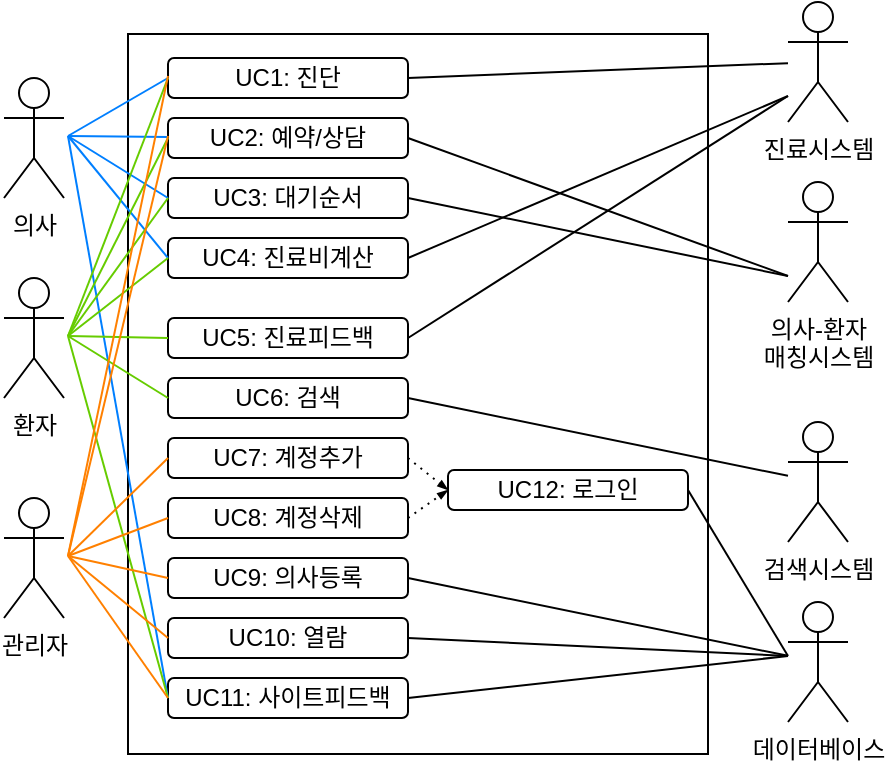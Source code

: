 <mxfile version="14.5.8" type="github">
  <diagram id="aSgMjhB0fuY_xmFomWGF" name="Page-1">
    <mxGraphModel dx="1185" dy="643" grid="1" gridSize="10" guides="1" tooltips="1" connect="1" arrows="1" fold="1" page="1" pageScale="1" pageWidth="827" pageHeight="1169" math="0" shadow="0">
      <root>
        <mxCell id="0" />
        <mxCell id="1" parent="0" />
        <mxCell id="KyBx4FIYHBhWxJHwX_a3-27" value="" style="rounded=0;whiteSpace=wrap;html=1;" vertex="1" parent="1">
          <mxGeometry x="260" y="239" width="290" height="360" as="geometry" />
        </mxCell>
        <mxCell id="KyBx4FIYHBhWxJHwX_a3-1" value="환자" style="shape=umlActor;verticalLabelPosition=bottom;verticalAlign=top;html=1;outlineConnect=0;" vertex="1" parent="1">
          <mxGeometry x="198" y="361" width="30" height="60" as="geometry" />
        </mxCell>
        <mxCell id="KyBx4FIYHBhWxJHwX_a3-2" value="의사" style="shape=umlActor;verticalLabelPosition=bottom;verticalAlign=top;html=1;outlineConnect=0;" vertex="1" parent="1">
          <mxGeometry x="198" y="261" width="30" height="60" as="geometry" />
        </mxCell>
        <mxCell id="KyBx4FIYHBhWxJHwX_a3-3" value="관리자" style="shape=umlActor;verticalLabelPosition=bottom;verticalAlign=top;html=1;outlineConnect=0;" vertex="1" parent="1">
          <mxGeometry x="198" y="471" width="30" height="60" as="geometry" />
        </mxCell>
        <mxCell id="KyBx4FIYHBhWxJHwX_a3-5" value="UC1: 진단" style="rounded=1;whiteSpace=wrap;html=1;" vertex="1" parent="1">
          <mxGeometry x="280" y="251" width="120" height="20" as="geometry" />
        </mxCell>
        <mxCell id="KyBx4FIYHBhWxJHwX_a3-6" value="UC2: 예약/상담" style="rounded=1;whiteSpace=wrap;html=1;" vertex="1" parent="1">
          <mxGeometry x="280" y="281" width="120" height="20" as="geometry" />
        </mxCell>
        <mxCell id="KyBx4FIYHBhWxJHwX_a3-7" value="UC3: 대기순서" style="rounded=1;whiteSpace=wrap;html=1;" vertex="1" parent="1">
          <mxGeometry x="280" y="311" width="120" height="20" as="geometry" />
        </mxCell>
        <mxCell id="KyBx4FIYHBhWxJHwX_a3-8" value="UC4: 진료비계산" style="rounded=1;whiteSpace=wrap;html=1;" vertex="1" parent="1">
          <mxGeometry x="280" y="341" width="120" height="20" as="geometry" />
        </mxCell>
        <mxCell id="KyBx4FIYHBhWxJHwX_a3-9" value="UC5: 진료피드백" style="rounded=1;whiteSpace=wrap;html=1;" vertex="1" parent="1">
          <mxGeometry x="280" y="381" width="120" height="20" as="geometry" />
        </mxCell>
        <mxCell id="KyBx4FIYHBhWxJHwX_a3-10" value="UC6: 검색" style="rounded=1;whiteSpace=wrap;html=1;" vertex="1" parent="1">
          <mxGeometry x="280" y="411" width="120" height="20" as="geometry" />
        </mxCell>
        <mxCell id="KyBx4FIYHBhWxJHwX_a3-11" value="UC7: 계정추가" style="rounded=1;whiteSpace=wrap;html=1;" vertex="1" parent="1">
          <mxGeometry x="280" y="441" width="120" height="20" as="geometry" />
        </mxCell>
        <mxCell id="KyBx4FIYHBhWxJHwX_a3-12" value="UC8: 계정삭제" style="rounded=1;whiteSpace=wrap;html=1;" vertex="1" parent="1">
          <mxGeometry x="280" y="471" width="120" height="20" as="geometry" />
        </mxCell>
        <mxCell id="KyBx4FIYHBhWxJHwX_a3-13" value="UC9: 의사등록" style="rounded=1;whiteSpace=wrap;html=1;" vertex="1" parent="1">
          <mxGeometry x="280" y="501" width="120" height="20" as="geometry" />
        </mxCell>
        <mxCell id="KyBx4FIYHBhWxJHwX_a3-14" value="UC10: 열람" style="rounded=1;whiteSpace=wrap;html=1;" vertex="1" parent="1">
          <mxGeometry x="280" y="531" width="120" height="20" as="geometry" />
        </mxCell>
        <mxCell id="KyBx4FIYHBhWxJHwX_a3-15" value="UC11: 사이트피드백" style="rounded=1;whiteSpace=wrap;html=1;" vertex="1" parent="1">
          <mxGeometry x="280" y="561" width="120" height="20" as="geometry" />
        </mxCell>
        <mxCell id="KyBx4FIYHBhWxJHwX_a3-16" value="진료시스템" style="shape=umlActor;verticalLabelPosition=bottom;verticalAlign=top;html=1;outlineConnect=0;" vertex="1" parent="1">
          <mxGeometry x="590" y="223" width="30" height="60" as="geometry" />
        </mxCell>
        <mxCell id="KyBx4FIYHBhWxJHwX_a3-19" value="의사-환자&lt;br&gt;매칭시스템" style="shape=umlActor;verticalLabelPosition=bottom;verticalAlign=top;html=1;outlineConnect=0;" vertex="1" parent="1">
          <mxGeometry x="590" y="313" width="30" height="60" as="geometry" />
        </mxCell>
        <mxCell id="KyBx4FIYHBhWxJHwX_a3-21" value="검색시스템" style="shape=umlActor;verticalLabelPosition=bottom;verticalAlign=top;html=1;outlineConnect=0;" vertex="1" parent="1">
          <mxGeometry x="590" y="433" width="30" height="60" as="geometry" />
        </mxCell>
        <mxCell id="KyBx4FIYHBhWxJHwX_a3-22" value="데이터베이스" style="shape=umlActor;verticalLabelPosition=bottom;verticalAlign=top;html=1;outlineConnect=0;" vertex="1" parent="1">
          <mxGeometry x="590" y="523" width="30" height="60" as="geometry" />
        </mxCell>
        <mxCell id="KyBx4FIYHBhWxJHwX_a3-25" value="UC12: 로그인" style="rounded=1;whiteSpace=wrap;html=1;" vertex="1" parent="1">
          <mxGeometry x="420" y="457" width="120" height="20" as="geometry" />
        </mxCell>
        <mxCell id="KyBx4FIYHBhWxJHwX_a3-29" value="" style="endArrow=none;html=1;entryX=0;entryY=0.5;entryDx=0;entryDy=0;strokeColor=#007FFF;" edge="1" parent="1" target="KyBx4FIYHBhWxJHwX_a3-5">
          <mxGeometry width="50" height="50" relative="1" as="geometry">
            <mxPoint x="230" y="290" as="sourcePoint" />
            <mxPoint x="310" y="460" as="targetPoint" />
          </mxGeometry>
        </mxCell>
        <mxCell id="KyBx4FIYHBhWxJHwX_a3-30" value="" style="endArrow=none;html=1;strokeColor=#007FFF;" edge="1" parent="1" target="KyBx4FIYHBhWxJHwX_a3-6">
          <mxGeometry width="50" height="50" relative="1" as="geometry">
            <mxPoint x="230" y="290" as="sourcePoint" />
            <mxPoint x="290" y="271" as="targetPoint" />
          </mxGeometry>
        </mxCell>
        <mxCell id="KyBx4FIYHBhWxJHwX_a3-31" value="" style="endArrow=none;html=1;entryX=0;entryY=0.5;entryDx=0;entryDy=0;strokeColor=#007FFF;" edge="1" parent="1" target="KyBx4FIYHBhWxJHwX_a3-7">
          <mxGeometry width="50" height="50" relative="1" as="geometry">
            <mxPoint x="230" y="290" as="sourcePoint" />
            <mxPoint x="290" y="300.455" as="targetPoint" />
          </mxGeometry>
        </mxCell>
        <mxCell id="KyBx4FIYHBhWxJHwX_a3-32" value="" style="endArrow=none;html=1;entryX=0;entryY=0.5;entryDx=0;entryDy=0;strokeColor=#007FFF;" edge="1" parent="1" target="KyBx4FIYHBhWxJHwX_a3-8">
          <mxGeometry width="50" height="50" relative="1" as="geometry">
            <mxPoint x="230" y="290" as="sourcePoint" />
            <mxPoint x="290" y="331" as="targetPoint" />
          </mxGeometry>
        </mxCell>
        <mxCell id="KyBx4FIYHBhWxJHwX_a3-33" value="" style="endArrow=none;html=1;entryX=0;entryY=0.5;entryDx=0;entryDy=0;strokeColor=#007FFF;" edge="1" parent="1" target="KyBx4FIYHBhWxJHwX_a3-15">
          <mxGeometry width="50" height="50" relative="1" as="geometry">
            <mxPoint x="230" y="290" as="sourcePoint" />
            <mxPoint x="290" y="361" as="targetPoint" />
          </mxGeometry>
        </mxCell>
        <mxCell id="KyBx4FIYHBhWxJHwX_a3-34" value="" style="endArrow=none;html=1;entryX=0;entryY=0.5;entryDx=0;entryDy=0;strokeColor=#66CC00;" edge="1" parent="1" target="KyBx4FIYHBhWxJHwX_a3-5">
          <mxGeometry width="50" height="50" relative="1" as="geometry">
            <mxPoint x="230" y="390" as="sourcePoint" />
            <mxPoint x="290" y="361" as="targetPoint" />
          </mxGeometry>
        </mxCell>
        <mxCell id="KyBx4FIYHBhWxJHwX_a3-35" value="" style="endArrow=none;html=1;entryX=0;entryY=0.5;entryDx=0;entryDy=0;strokeColor=#66CC00;" edge="1" parent="1" target="KyBx4FIYHBhWxJHwX_a3-6">
          <mxGeometry width="50" height="50" relative="1" as="geometry">
            <mxPoint x="230" y="390" as="sourcePoint" />
            <mxPoint x="290" y="271" as="targetPoint" />
          </mxGeometry>
        </mxCell>
        <mxCell id="KyBx4FIYHBhWxJHwX_a3-36" value="" style="endArrow=none;html=1;entryX=0;entryY=0.5;entryDx=0;entryDy=0;strokeColor=#66CC00;" edge="1" parent="1" target="KyBx4FIYHBhWxJHwX_a3-7">
          <mxGeometry width="50" height="50" relative="1" as="geometry">
            <mxPoint x="230" y="390" as="sourcePoint" />
            <mxPoint x="290" y="301" as="targetPoint" />
          </mxGeometry>
        </mxCell>
        <mxCell id="KyBx4FIYHBhWxJHwX_a3-37" value="" style="endArrow=none;html=1;entryX=0;entryY=0.5;entryDx=0;entryDy=0;strokeColor=#66CC00;" edge="1" parent="1" target="KyBx4FIYHBhWxJHwX_a3-8">
          <mxGeometry width="50" height="50" relative="1" as="geometry">
            <mxPoint x="230" y="390" as="sourcePoint" />
            <mxPoint x="290" y="331" as="targetPoint" />
          </mxGeometry>
        </mxCell>
        <mxCell id="KyBx4FIYHBhWxJHwX_a3-38" value="" style="endArrow=none;html=1;entryX=0;entryY=0.5;entryDx=0;entryDy=0;strokeColor=#66CC00;" edge="1" parent="1" target="KyBx4FIYHBhWxJHwX_a3-9">
          <mxGeometry width="50" height="50" relative="1" as="geometry">
            <mxPoint x="230" y="390" as="sourcePoint" />
            <mxPoint x="290" y="361" as="targetPoint" />
          </mxGeometry>
        </mxCell>
        <mxCell id="KyBx4FIYHBhWxJHwX_a3-39" value="" style="endArrow=none;html=1;entryX=0;entryY=0.5;entryDx=0;entryDy=0;strokeColor=#66CC00;" edge="1" parent="1" target="KyBx4FIYHBhWxJHwX_a3-10">
          <mxGeometry width="50" height="50" relative="1" as="geometry">
            <mxPoint x="230" y="390" as="sourcePoint" />
            <mxPoint x="290" y="401" as="targetPoint" />
          </mxGeometry>
        </mxCell>
        <mxCell id="KyBx4FIYHBhWxJHwX_a3-40" value="" style="endArrow=none;html=1;entryX=0;entryY=0.5;entryDx=0;entryDy=0;strokeColor=#66CC00;" edge="1" parent="1" target="KyBx4FIYHBhWxJHwX_a3-15">
          <mxGeometry width="50" height="50" relative="1" as="geometry">
            <mxPoint x="230" y="390" as="sourcePoint" />
            <mxPoint x="290" y="431" as="targetPoint" />
          </mxGeometry>
        </mxCell>
        <mxCell id="KyBx4FIYHBhWxJHwX_a3-41" value="" style="endArrow=none;html=1;strokeColor=#FF8000;" edge="1" parent="1">
          <mxGeometry width="50" height="50" relative="1" as="geometry">
            <mxPoint x="230" y="500" as="sourcePoint" />
            <mxPoint x="280" y="260" as="targetPoint" />
          </mxGeometry>
        </mxCell>
        <mxCell id="KyBx4FIYHBhWxJHwX_a3-42" value="" style="endArrow=none;html=1;strokeColor=#FF8000;" edge="1" parent="1">
          <mxGeometry width="50" height="50" relative="1" as="geometry">
            <mxPoint x="230" y="500" as="sourcePoint" />
            <mxPoint x="280" y="290" as="targetPoint" />
          </mxGeometry>
        </mxCell>
        <mxCell id="KyBx4FIYHBhWxJHwX_a3-43" value="" style="endArrow=none;html=1;strokeColor=#FF8000;entryX=0;entryY=0.5;entryDx=0;entryDy=0;" edge="1" parent="1" target="KyBx4FIYHBhWxJHwX_a3-11">
          <mxGeometry width="50" height="50" relative="1" as="geometry">
            <mxPoint x="230" y="500" as="sourcePoint" />
            <mxPoint x="290" y="300" as="targetPoint" />
          </mxGeometry>
        </mxCell>
        <mxCell id="KyBx4FIYHBhWxJHwX_a3-44" value="" style="endArrow=none;html=1;strokeColor=#FF8000;entryX=0;entryY=0.5;entryDx=0;entryDy=0;" edge="1" parent="1" target="KyBx4FIYHBhWxJHwX_a3-12">
          <mxGeometry width="50" height="50" relative="1" as="geometry">
            <mxPoint x="230" y="500" as="sourcePoint" />
            <mxPoint x="290" y="461" as="targetPoint" />
          </mxGeometry>
        </mxCell>
        <mxCell id="KyBx4FIYHBhWxJHwX_a3-45" value="" style="endArrow=none;html=1;strokeColor=#FF8000;entryX=0;entryY=0.5;entryDx=0;entryDy=0;" edge="1" parent="1" target="KyBx4FIYHBhWxJHwX_a3-13">
          <mxGeometry width="50" height="50" relative="1" as="geometry">
            <mxPoint x="230" y="500" as="sourcePoint" />
            <mxPoint x="290" y="491" as="targetPoint" />
          </mxGeometry>
        </mxCell>
        <mxCell id="KyBx4FIYHBhWxJHwX_a3-46" value="" style="endArrow=none;html=1;strokeColor=#FF8000;entryX=0;entryY=0.5;entryDx=0;entryDy=0;" edge="1" parent="1" target="KyBx4FIYHBhWxJHwX_a3-14">
          <mxGeometry width="50" height="50" relative="1" as="geometry">
            <mxPoint x="230" y="500" as="sourcePoint" />
            <mxPoint x="290" y="521" as="targetPoint" />
          </mxGeometry>
        </mxCell>
        <mxCell id="KyBx4FIYHBhWxJHwX_a3-47" value="" style="endArrow=none;html=1;strokeColor=#FF8000;entryX=0;entryY=0.5;entryDx=0;entryDy=0;" edge="1" parent="1" target="KyBx4FIYHBhWxJHwX_a3-15">
          <mxGeometry width="50" height="50" relative="1" as="geometry">
            <mxPoint x="230" y="500" as="sourcePoint" />
            <mxPoint x="290" y="551" as="targetPoint" />
          </mxGeometry>
        </mxCell>
        <mxCell id="KyBx4FIYHBhWxJHwX_a3-51" value="" style="endArrow=blockThin;dashed=1;html=1;dashPattern=1 3;strokeWidth=1;exitX=1;exitY=0.5;exitDx=0;exitDy=0;entryX=0;entryY=0.5;entryDx=0;entryDy=0;endFill=1;endSize=3;" edge="1" parent="1" source="KyBx4FIYHBhWxJHwX_a3-11" target="KyBx4FIYHBhWxJHwX_a3-25">
          <mxGeometry width="50" height="50" relative="1" as="geometry">
            <mxPoint x="450" y="421" as="sourcePoint" />
            <mxPoint x="500" y="371" as="targetPoint" />
          </mxGeometry>
        </mxCell>
        <mxCell id="KyBx4FIYHBhWxJHwX_a3-53" value="" style="endArrow=blockThin;dashed=1;html=1;dashPattern=1 3;strokeWidth=1;exitX=1;exitY=0.5;exitDx=0;exitDy=0;entryX=0;entryY=0.5;entryDx=0;entryDy=0;endFill=1;endSize=3;" edge="1" parent="1" source="KyBx4FIYHBhWxJHwX_a3-12" target="KyBx4FIYHBhWxJHwX_a3-25">
          <mxGeometry width="50" height="50" relative="1" as="geometry">
            <mxPoint x="410" y="461" as="sourcePoint" />
            <mxPoint x="430" y="477" as="targetPoint" />
          </mxGeometry>
        </mxCell>
        <mxCell id="KyBx4FIYHBhWxJHwX_a3-54" value="" style="endArrow=none;html=1;exitX=1;exitY=0.5;exitDx=0;exitDy=0;" edge="1" parent="1" source="KyBx4FIYHBhWxJHwX_a3-5" target="KyBx4FIYHBhWxJHwX_a3-16">
          <mxGeometry width="50" height="50" relative="1" as="geometry">
            <mxPoint x="430" y="300.0" as="sourcePoint" />
            <mxPoint x="480" y="271" as="targetPoint" />
          </mxGeometry>
        </mxCell>
        <mxCell id="KyBx4FIYHBhWxJHwX_a3-55" value="" style="endArrow=none;html=1;exitX=1;exitY=0.5;exitDx=0;exitDy=0;" edge="1" parent="1" source="KyBx4FIYHBhWxJHwX_a3-8">
          <mxGeometry width="50" height="50" relative="1" as="geometry">
            <mxPoint x="410" y="271" as="sourcePoint" />
            <mxPoint x="590" y="270" as="targetPoint" />
          </mxGeometry>
        </mxCell>
        <mxCell id="KyBx4FIYHBhWxJHwX_a3-56" value="" style="endArrow=none;html=1;exitX=1;exitY=0.5;exitDx=0;exitDy=0;exitPerimeter=0;" edge="1" parent="1" source="KyBx4FIYHBhWxJHwX_a3-9">
          <mxGeometry width="50" height="50" relative="1" as="geometry">
            <mxPoint x="410" y="361" as="sourcePoint" />
            <mxPoint x="590" y="270" as="targetPoint" />
          </mxGeometry>
        </mxCell>
        <mxCell id="KyBx4FIYHBhWxJHwX_a3-57" value="" style="endArrow=none;html=1;exitX=1;exitY=0.5;exitDx=0;exitDy=0;" edge="1" parent="1" source="KyBx4FIYHBhWxJHwX_a3-6">
          <mxGeometry width="50" height="50" relative="1" as="geometry">
            <mxPoint x="410" y="401" as="sourcePoint" />
            <mxPoint x="590" y="360" as="targetPoint" />
          </mxGeometry>
        </mxCell>
        <mxCell id="KyBx4FIYHBhWxJHwX_a3-58" value="" style="endArrow=none;html=1;exitX=1;exitY=0.5;exitDx=0;exitDy=0;" edge="1" parent="1" source="KyBx4FIYHBhWxJHwX_a3-7">
          <mxGeometry width="50" height="50" relative="1" as="geometry">
            <mxPoint x="410" y="301" as="sourcePoint" />
            <mxPoint x="590" y="360" as="targetPoint" />
          </mxGeometry>
        </mxCell>
        <mxCell id="KyBx4FIYHBhWxJHwX_a3-59" value="" style="endArrow=none;html=1;exitX=1;exitY=0.5;exitDx=0;exitDy=0;" edge="1" parent="1" source="KyBx4FIYHBhWxJHwX_a3-10" target="KyBx4FIYHBhWxJHwX_a3-21">
          <mxGeometry width="50" height="50" relative="1" as="geometry">
            <mxPoint x="410.0" y="301" as="sourcePoint" />
            <mxPoint x="570" y="480" as="targetPoint" />
          </mxGeometry>
        </mxCell>
        <mxCell id="KyBx4FIYHBhWxJHwX_a3-60" value="" style="endArrow=none;html=1;exitX=1;exitY=0.5;exitDx=0;exitDy=0;" edge="1" parent="1" source="KyBx4FIYHBhWxJHwX_a3-13" target="KyBx4FIYHBhWxJHwX_a3-22">
          <mxGeometry width="50" height="50" relative="1" as="geometry">
            <mxPoint x="410" y="431" as="sourcePoint" />
            <mxPoint x="600" y="469.927" as="targetPoint" />
          </mxGeometry>
        </mxCell>
        <mxCell id="KyBx4FIYHBhWxJHwX_a3-61" value="" style="endArrow=none;html=1;exitX=1;exitY=0.5;exitDx=0;exitDy=0;" edge="1" parent="1" source="KyBx4FIYHBhWxJHwX_a3-14">
          <mxGeometry width="50" height="50" relative="1" as="geometry">
            <mxPoint x="410" y="521" as="sourcePoint" />
            <mxPoint x="590" y="550" as="targetPoint" />
          </mxGeometry>
        </mxCell>
        <mxCell id="KyBx4FIYHBhWxJHwX_a3-62" value="" style="endArrow=none;html=1;exitX=1;exitY=0.5;exitDx=0;exitDy=0;" edge="1" parent="1" source="KyBx4FIYHBhWxJHwX_a3-15">
          <mxGeometry width="50" height="50" relative="1" as="geometry">
            <mxPoint x="410" y="551" as="sourcePoint" />
            <mxPoint x="590" y="550" as="targetPoint" />
          </mxGeometry>
        </mxCell>
        <mxCell id="KyBx4FIYHBhWxJHwX_a3-63" value="" style="endArrow=none;html=1;exitX=1;exitY=0.5;exitDx=0;exitDy=0;" edge="1" parent="1" source="KyBx4FIYHBhWxJHwX_a3-25">
          <mxGeometry width="50" height="50" relative="1" as="geometry">
            <mxPoint x="410" y="581" as="sourcePoint" />
            <mxPoint x="590" y="550" as="targetPoint" />
          </mxGeometry>
        </mxCell>
      </root>
    </mxGraphModel>
  </diagram>
</mxfile>
